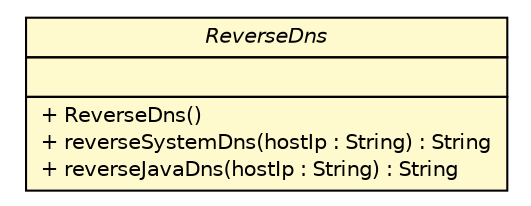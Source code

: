 #!/usr/local/bin/dot
#
# Class diagram 
# Generated by UMLGraph version R5_6-24-gf6e263 (http://www.umlgraph.org/)
#

digraph G {
	edge [fontname="Helvetica",fontsize=10,labelfontname="Helvetica",labelfontsize=10];
	node [fontname="Helvetica",fontsize=10,shape=plaintext];
	nodesep=0.25;
	ranksep=0.5;
	// com.yirendai.oss.environment.configserver.ReverseDns
	c457 [label=<<table title="com.yirendai.oss.environment.configserver.ReverseDns" border="0" cellborder="1" cellspacing="0" cellpadding="2" port="p" bgcolor="lemonChiffon" href="./ReverseDns.html">
		<tr><td><table border="0" cellspacing="0" cellpadding="1">
<tr><td align="center" balign="center"><font face="Helvetica-Oblique"> ReverseDns </font></td></tr>
		</table></td></tr>
		<tr><td><table border="0" cellspacing="0" cellpadding="1">
<tr><td align="left" balign="left">  </td></tr>
		</table></td></tr>
		<tr><td><table border="0" cellspacing="0" cellpadding="1">
<tr><td align="left" balign="left"> + ReverseDns() </td></tr>
<tr><td align="left" balign="left"> + reverseSystemDns(hostIp : String) : String </td></tr>
<tr><td align="left" balign="left"> + reverseJavaDns(hostIp : String) : String </td></tr>
		</table></td></tr>
		</table>>, URL="./ReverseDns.html", fontname="Helvetica", fontcolor="black", fontsize=10.0];
}

